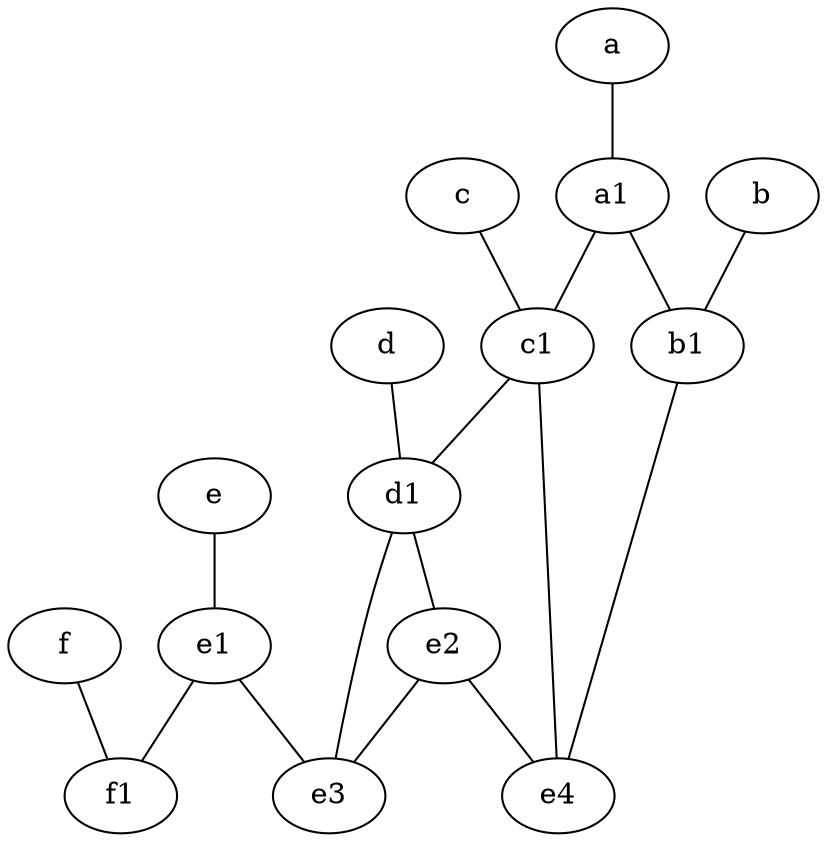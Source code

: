 graph {
	e [pos="7,9!"]
	b1 [pos="9,4!"]
	c [pos="4.5,2!"]
	f1 [pos="3,8!"]
	e2
	e3
	b [pos="10,4!"]
	f [pos="3,9!"]
	a1 [pos="8,3!"]
	e4
	c1 [pos="4.5,3!"]
	d1 [pos="3,5!"]
	a [pos="8,2!"]
	e1 [pos="7,7!"]
	d [pos="2,5!"]
	a1 -- c1
	e1 -- e3
	f -- f1
	d1 -- e2
	d1 -- e3
	a -- a1
	e1 -- f1
	d -- d1
	c1 -- e4
	b1 -- e4
	b -- b1
	a1 -- b1
	c -- c1
	e2 -- e3
	c1 -- d1
	e2 -- e4
	e -- e1
}

